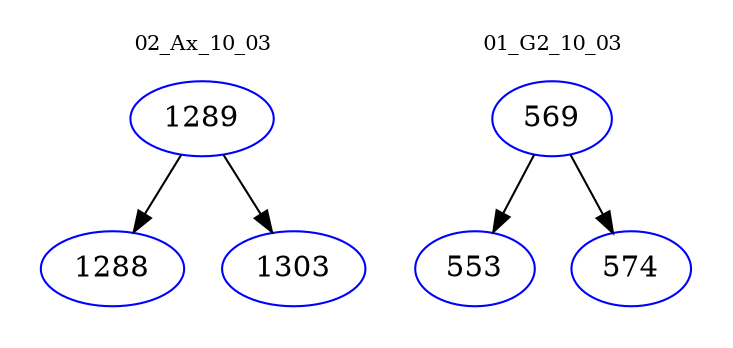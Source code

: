 digraph{
subgraph cluster_0 {
color = white
label = "02_Ax_10_03";
fontsize=10;
T0_1289 [label="1289", color="blue"]
T0_1289 -> T0_1288 [color="black"]
T0_1288 [label="1288", color="blue"]
T0_1289 -> T0_1303 [color="black"]
T0_1303 [label="1303", color="blue"]
}
subgraph cluster_1 {
color = white
label = "01_G2_10_03";
fontsize=10;
T1_569 [label="569", color="blue"]
T1_569 -> T1_553 [color="black"]
T1_553 [label="553", color="blue"]
T1_569 -> T1_574 [color="black"]
T1_574 [label="574", color="blue"]
}
}
